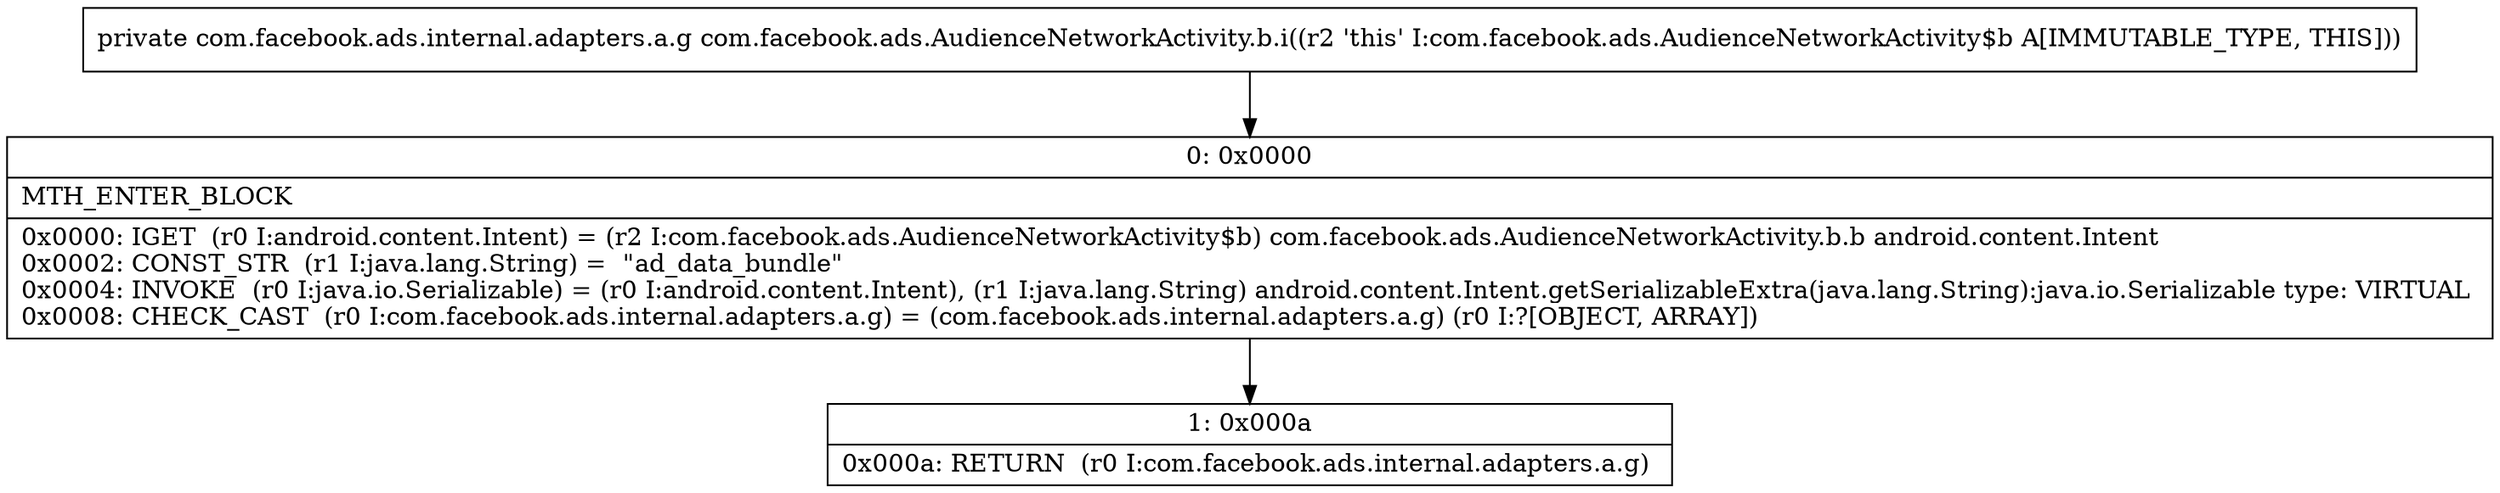digraph "CFG forcom.facebook.ads.AudienceNetworkActivity.b.i()Lcom\/facebook\/ads\/internal\/adapters\/a\/g;" {
Node_0 [shape=record,label="{0\:\ 0x0000|MTH_ENTER_BLOCK\l|0x0000: IGET  (r0 I:android.content.Intent) = (r2 I:com.facebook.ads.AudienceNetworkActivity$b) com.facebook.ads.AudienceNetworkActivity.b.b android.content.Intent \l0x0002: CONST_STR  (r1 I:java.lang.String) =  \"ad_data_bundle\" \l0x0004: INVOKE  (r0 I:java.io.Serializable) = (r0 I:android.content.Intent), (r1 I:java.lang.String) android.content.Intent.getSerializableExtra(java.lang.String):java.io.Serializable type: VIRTUAL \l0x0008: CHECK_CAST  (r0 I:com.facebook.ads.internal.adapters.a.g) = (com.facebook.ads.internal.adapters.a.g) (r0 I:?[OBJECT, ARRAY]) \l}"];
Node_1 [shape=record,label="{1\:\ 0x000a|0x000a: RETURN  (r0 I:com.facebook.ads.internal.adapters.a.g) \l}"];
MethodNode[shape=record,label="{private com.facebook.ads.internal.adapters.a.g com.facebook.ads.AudienceNetworkActivity.b.i((r2 'this' I:com.facebook.ads.AudienceNetworkActivity$b A[IMMUTABLE_TYPE, THIS])) }"];
MethodNode -> Node_0;
Node_0 -> Node_1;
}

